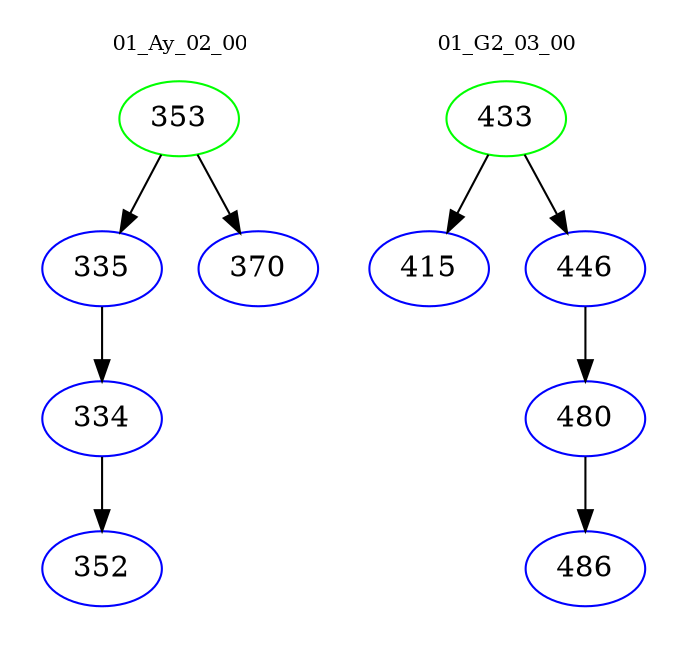 digraph{
subgraph cluster_0 {
color = white
label = "01_Ay_02_00";
fontsize=10;
T0_353 [label="353", color="green"]
T0_353 -> T0_335 [color="black"]
T0_335 [label="335", color="blue"]
T0_335 -> T0_334 [color="black"]
T0_334 [label="334", color="blue"]
T0_334 -> T0_352 [color="black"]
T0_352 [label="352", color="blue"]
T0_353 -> T0_370 [color="black"]
T0_370 [label="370", color="blue"]
}
subgraph cluster_1 {
color = white
label = "01_G2_03_00";
fontsize=10;
T1_433 [label="433", color="green"]
T1_433 -> T1_415 [color="black"]
T1_415 [label="415", color="blue"]
T1_433 -> T1_446 [color="black"]
T1_446 [label="446", color="blue"]
T1_446 -> T1_480 [color="black"]
T1_480 [label="480", color="blue"]
T1_480 -> T1_486 [color="black"]
T1_486 [label="486", color="blue"]
}
}
